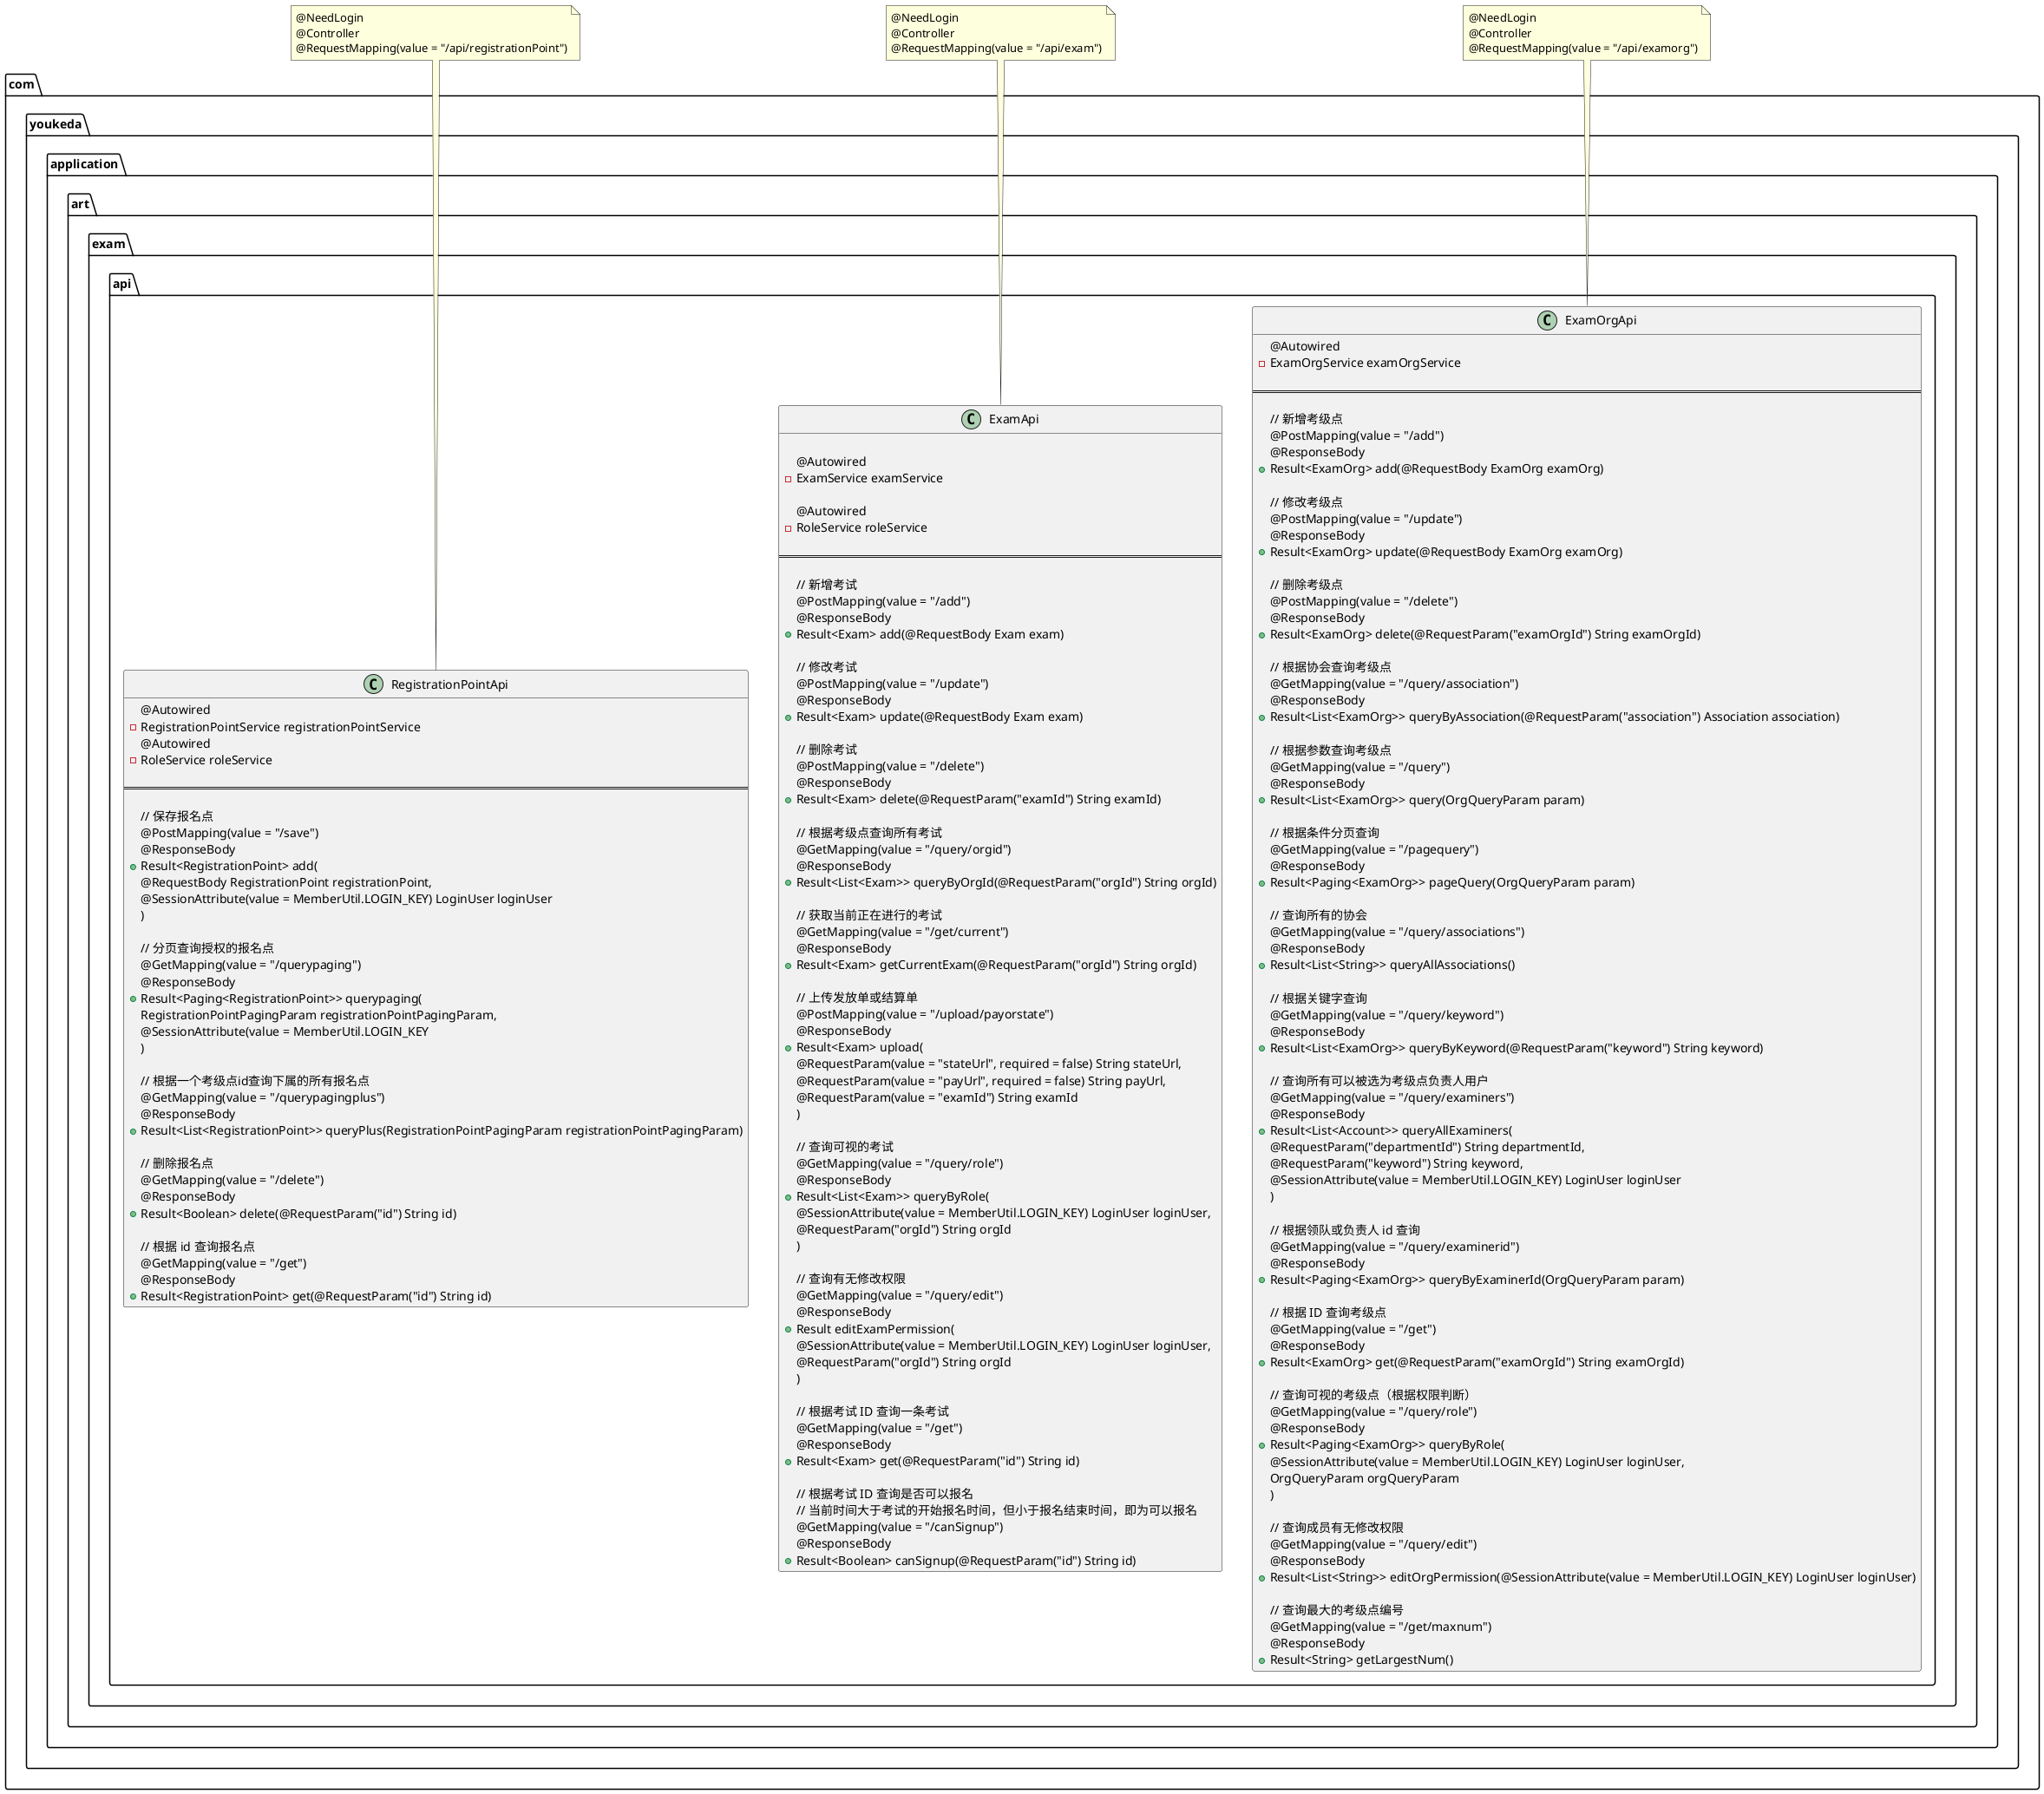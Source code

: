 @startuml
class com.youkeda.application.art.exam.api.RegistrationPointApi {
@Autowired
- RegistrationPointService registrationPointService
@Autowired
- RoleService roleService

====

// 保存报名点
@PostMapping(value = "/save")
@ResponseBody
+ Result<RegistrationPoint> add(
  @RequestBody RegistrationPoint registrationPoint,
  @SessionAttribute(value = MemberUtil.LOGIN_KEY) LoginUser loginUser
  )

// 分页查询授权的报名点
@GetMapping(value = "/querypaging")
@ResponseBody
+ Result<Paging<RegistrationPoint>> querypaging(
  RegistrationPointPagingParam registrationPointPagingParam,
  @SessionAttribute(value = MemberUtil.LOGIN_KEY
  )

// 根据一个考级点id查询下属的所有报名点
@GetMapping(value = "/querypagingplus")
@ResponseBody
+ Result<List<RegistrationPoint>> queryPlus(RegistrationPointPagingParam registrationPointPagingParam)

// 删除报名点
@GetMapping(value = "/delete")
@ResponseBody
+ Result<Boolean> delete(@RequestParam("id") String id)

// 根据 id 查询报名点
@GetMapping(value = "/get")
@ResponseBody
+ Result<RegistrationPoint> get(@RequestParam("id") String id)
}

note top of com.youkeda.application.art.exam.api.RegistrationPointApi
@NeedLogin
@Controller
@RequestMapping(value = "/api/registrationPoint")
end note

class com.youkeda.application.art.exam.api.ExamApi {

@Autowired
- ExamService examService

@Autowired
- RoleService roleService

====

// 新增考试
@PostMapping(value = "/add")
@ResponseBody
+ Result<Exam> add(@RequestBody Exam exam)

// 修改考试
@PostMapping(value = "/update")
@ResponseBody
+ Result<Exam> update(@RequestBody Exam exam)

// 删除考试
@PostMapping(value = "/delete")
@ResponseBody
+ Result<Exam> delete(@RequestParam("examId") String examId)

// 根据考级点查询所有考试
@GetMapping(value = "/query/orgid")
@ResponseBody
+ Result<List<Exam>> queryByOrgId(@RequestParam("orgId") String orgId)

// 获取当前正在进行的考试
@GetMapping(value = "/get/current")
@ResponseBody
+ Result<Exam> getCurrentExam(@RequestParam("orgId") String orgId)

// 上传发放单或结算单
@PostMapping(value = "/upload/payorstate")
@ResponseBody
+ Result<Exam> upload(
  @RequestParam(value = "stateUrl", required = false) String stateUrl,
  @RequestParam(value = "payUrl", required = false) String payUrl,
  @RequestParam(value = "examId") String examId
  )

// 查询可视的考试
@GetMapping(value = "/query/role")
@ResponseBody
+ Result<List<Exam>> queryByRole(
  @SessionAttribute(value = MemberUtil.LOGIN_KEY) LoginUser loginUser,
  @RequestParam("orgId") String orgId
  )

// 查询有无修改权限
@GetMapping(value = "/query/edit")
@ResponseBody
+ Result editExamPermission(
  @SessionAttribute(value = MemberUtil.LOGIN_KEY) LoginUser loginUser,
  @RequestParam("orgId") String orgId
)

// 根据考试 ID 查询一条考试
@GetMapping(value = "/get")
@ResponseBody
+ Result<Exam> get(@RequestParam("id") String id)

// 根据考试 ID 查询是否可以报名
// 当前时间大于考试的开始报名时间，但小于报名结束时间，即为可以报名
@GetMapping(value = "/canSignup")
@ResponseBody
+ Result<Boolean> canSignup(@RequestParam("id") String id)
}

note top of com.youkeda.application.art.exam.api.ExamApi
@NeedLogin
@Controller
@RequestMapping(value = "/api/exam")
end note

class com.youkeda.application.art.exam.api.ExamOrgApi {
@Autowired
- ExamOrgService examOrgService

====

// 新增考级点
    @PostMapping(value = "/add")
    @ResponseBody
+ Result<ExamOrg> add(@RequestBody ExamOrg examOrg)

// 修改考级点
    @PostMapping(value = "/update")
    @ResponseBody
+ Result<ExamOrg> update(@RequestBody ExamOrg examOrg)

// 删除考级点
    @PostMapping(value = "/delete")
    @ResponseBody
+ Result<ExamOrg> delete(@RequestParam("examOrgId") String examOrgId)

// 根据协会查询考级点
    @GetMapping(value = "/query/association")
    @ResponseBody
+ Result<List<ExamOrg>> queryByAssociation(@RequestParam("association") Association association)

// 根据参数查询考级点
    @GetMapping(value = "/query")
    @ResponseBody
+ Result<List<ExamOrg>> query(OrgQueryParam param)

// 根据条件分页查询
    @GetMapping(value = "/pagequery")
    @ResponseBody
+ Result<Paging<ExamOrg>> pageQuery(OrgQueryParam param)

// 查询所有的协会
    @GetMapping(value = "/query/associations")
    @ResponseBody
+ Result<List<String>> queryAllAssociations()

// 根据关键字查询
    @GetMapping(value = "/query/keyword")
    @ResponseBody
+ Result<List<ExamOrg>> queryByKeyword(@RequestParam("keyword") String keyword)

// 查询所有可以被选为考级点负责人用户
    @GetMapping(value = "/query/examiners")
    @ResponseBody
+ Result<List<Account>> queryAllExaminers(
  @RequestParam("departmentId") String departmentId,
  @RequestParam("keyword") String keyword,
  @SessionAttribute(value = MemberUtil.LOGIN_KEY) LoginUser loginUser
  )

// 根据领队或负责人 id 查询
    @GetMapping(value = "/query/examinerid")
    @ResponseBody
+ Result<Paging<ExamOrg>> queryByExaminerId(OrgQueryParam param)

// 根据 ID 查询考级点
    @GetMapping(value = "/get")
    @ResponseBody
+ Result<ExamOrg> get(@RequestParam("examOrgId") String examOrgId)

// 查询可视的考级点（根据权限判断）
    @GetMapping(value = "/query/role")
    @ResponseBody
+ Result<Paging<ExamOrg>> queryByRole(
  @SessionAttribute(value = MemberUtil.LOGIN_KEY) LoginUser loginUser,
  OrgQueryParam orgQueryParam
  )

// 查询成员有无修改权限
    @GetMapping(value = "/query/edit")
    @ResponseBody
+ Result<List<String>> editOrgPermission(@SessionAttribute(value = MemberUtil.LOGIN_KEY) LoginUser loginUser)

// 查询最大的考级点编号
    @GetMapping(value = "/get/maxnum")
    @ResponseBody
+ Result<String> getLargestNum()
}

note top of com.youkeda.application.art.exam.api.ExamOrgApi
@NeedLogin
@Controller
@RequestMapping(value = "/api/examorg")
end note


@enduml